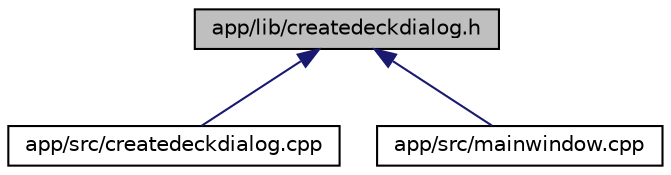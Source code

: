 digraph "app/lib/createdeckdialog.h"
{
 // LATEX_PDF_SIZE
  edge [fontname="Helvetica",fontsize="10",labelfontname="Helvetica",labelfontsize="10"];
  node [fontname="Helvetica",fontsize="10",shape=record];
  Node1 [label="app/lib/createdeckdialog.h",height=0.2,width=0.4,color="black", fillcolor="grey75", style="filled", fontcolor="black",tooltip=" "];
  Node1 -> Node2 [dir="back",color="midnightblue",fontsize="10",style="solid"];
  Node2 [label="app/src/createdeckdialog.cpp",height=0.2,width=0.4,color="black", fillcolor="white", style="filled",URL="$createdeckdialog_8cpp.html",tooltip=" "];
  Node1 -> Node3 [dir="back",color="midnightblue",fontsize="10",style="solid"];
  Node3 [label="app/src/mainwindow.cpp",height=0.2,width=0.4,color="black", fillcolor="white", style="filled",URL="$mainwindow_8cpp.html",tooltip=" "];
}
